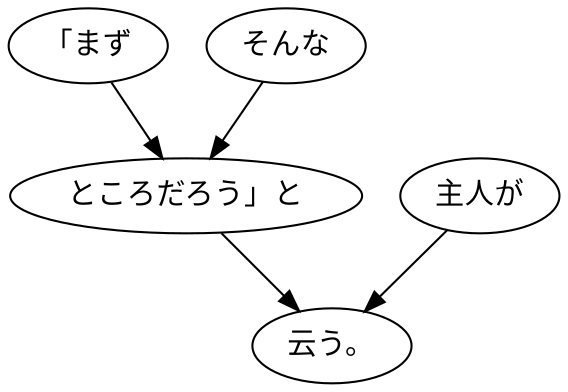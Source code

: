 digraph graph1033 {
	node0 [label="「まず"];
	node1 [label="そんな"];
	node2 [label="ところだろう」と"];
	node3 [label="主人が"];
	node4 [label="云う。"];
	node0 -> node2;
	node1 -> node2;
	node2 -> node4;
	node3 -> node4;
}
